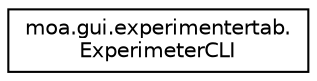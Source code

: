 digraph "Graphical Class Hierarchy"
{
 // LATEX_PDF_SIZE
  edge [fontname="Helvetica",fontsize="10",labelfontname="Helvetica",labelfontsize="10"];
  node [fontname="Helvetica",fontsize="10",shape=record];
  rankdir="LR";
  Node0 [label="moa.gui.experimentertab.\lExperimeterCLI",height=0.2,width=0.4,color="black", fillcolor="white", style="filled",URL="$classmoa_1_1gui_1_1experimentertab_1_1_experimeter_c_l_i.html",tooltip=" "];
}
